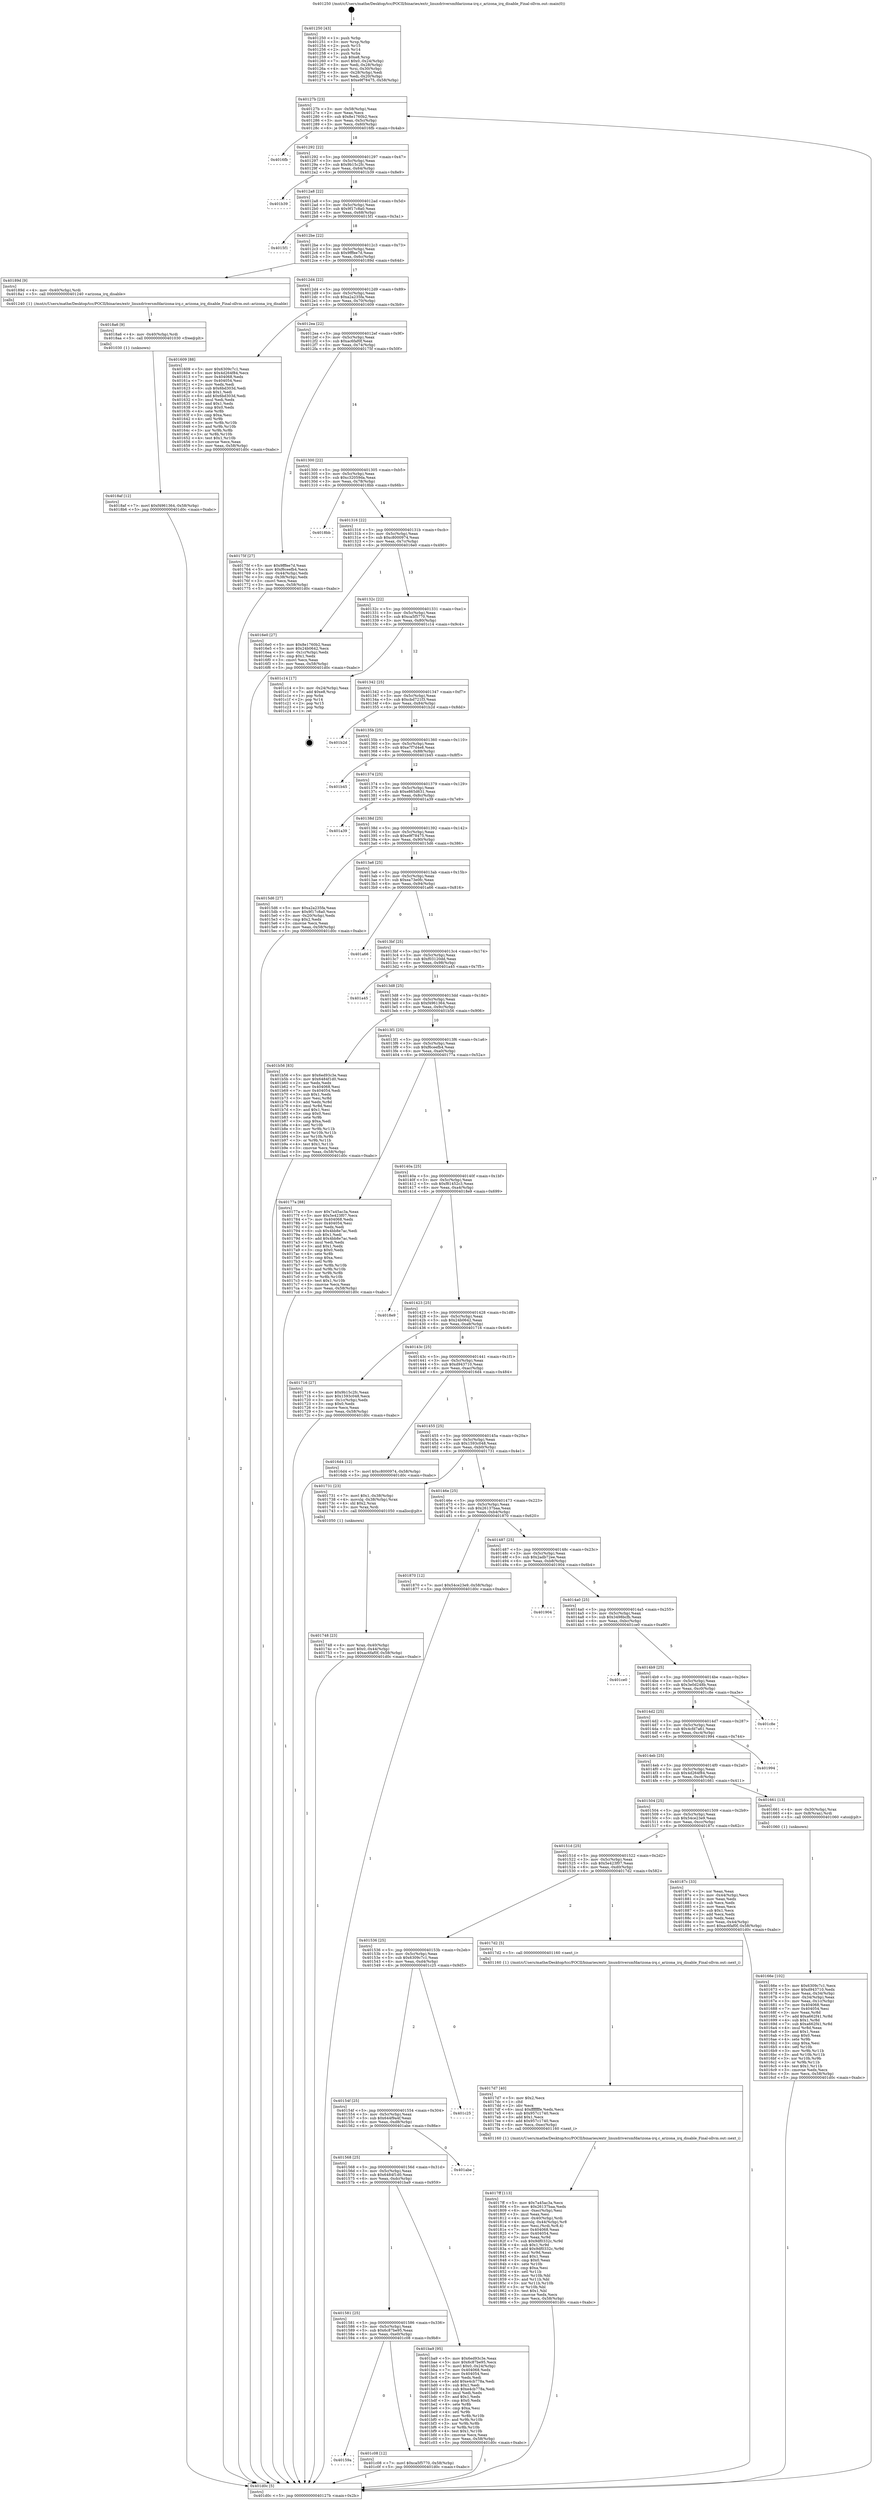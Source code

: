digraph "0x401250" {
  label = "0x401250 (/mnt/c/Users/mathe/Desktop/tcc/POCII/binaries/extr_linuxdriversmfdarizona-irq.c_arizona_irq_disable_Final-ollvm.out::main(0))"
  labelloc = "t"
  node[shape=record]

  Entry [label="",width=0.3,height=0.3,shape=circle,fillcolor=black,style=filled]
  "0x40127b" [label="{
     0x40127b [23]\l
     | [instrs]\l
     &nbsp;&nbsp;0x40127b \<+3\>: mov -0x58(%rbp),%eax\l
     &nbsp;&nbsp;0x40127e \<+2\>: mov %eax,%ecx\l
     &nbsp;&nbsp;0x401280 \<+6\>: sub $0x8e1760b2,%ecx\l
     &nbsp;&nbsp;0x401286 \<+3\>: mov %eax,-0x5c(%rbp)\l
     &nbsp;&nbsp;0x401289 \<+3\>: mov %ecx,-0x60(%rbp)\l
     &nbsp;&nbsp;0x40128c \<+6\>: je 00000000004016fb \<main+0x4ab\>\l
  }"]
  "0x4016fb" [label="{
     0x4016fb\l
  }", style=dashed]
  "0x401292" [label="{
     0x401292 [22]\l
     | [instrs]\l
     &nbsp;&nbsp;0x401292 \<+5\>: jmp 0000000000401297 \<main+0x47\>\l
     &nbsp;&nbsp;0x401297 \<+3\>: mov -0x5c(%rbp),%eax\l
     &nbsp;&nbsp;0x40129a \<+5\>: sub $0x9b15c2fc,%eax\l
     &nbsp;&nbsp;0x40129f \<+3\>: mov %eax,-0x64(%rbp)\l
     &nbsp;&nbsp;0x4012a2 \<+6\>: je 0000000000401b39 \<main+0x8e9\>\l
  }"]
  Exit [label="",width=0.3,height=0.3,shape=circle,fillcolor=black,style=filled,peripheries=2]
  "0x401b39" [label="{
     0x401b39\l
  }", style=dashed]
  "0x4012a8" [label="{
     0x4012a8 [22]\l
     | [instrs]\l
     &nbsp;&nbsp;0x4012a8 \<+5\>: jmp 00000000004012ad \<main+0x5d\>\l
     &nbsp;&nbsp;0x4012ad \<+3\>: mov -0x5c(%rbp),%eax\l
     &nbsp;&nbsp;0x4012b0 \<+5\>: sub $0x9f17c8a0,%eax\l
     &nbsp;&nbsp;0x4012b5 \<+3\>: mov %eax,-0x68(%rbp)\l
     &nbsp;&nbsp;0x4012b8 \<+6\>: je 00000000004015f1 \<main+0x3a1\>\l
  }"]
  "0x40159a" [label="{
     0x40159a\l
  }", style=dashed]
  "0x4015f1" [label="{
     0x4015f1\l
  }", style=dashed]
  "0x4012be" [label="{
     0x4012be [22]\l
     | [instrs]\l
     &nbsp;&nbsp;0x4012be \<+5\>: jmp 00000000004012c3 \<main+0x73\>\l
     &nbsp;&nbsp;0x4012c3 \<+3\>: mov -0x5c(%rbp),%eax\l
     &nbsp;&nbsp;0x4012c6 \<+5\>: sub $0x9fffee7d,%eax\l
     &nbsp;&nbsp;0x4012cb \<+3\>: mov %eax,-0x6c(%rbp)\l
     &nbsp;&nbsp;0x4012ce \<+6\>: je 000000000040189d \<main+0x64d\>\l
  }"]
  "0x401c08" [label="{
     0x401c08 [12]\l
     | [instrs]\l
     &nbsp;&nbsp;0x401c08 \<+7\>: movl $0xca5f5770,-0x58(%rbp)\l
     &nbsp;&nbsp;0x401c0f \<+5\>: jmp 0000000000401d0c \<main+0xabc\>\l
  }"]
  "0x40189d" [label="{
     0x40189d [9]\l
     | [instrs]\l
     &nbsp;&nbsp;0x40189d \<+4\>: mov -0x40(%rbp),%rdi\l
     &nbsp;&nbsp;0x4018a1 \<+5\>: call 0000000000401240 \<arizona_irq_disable\>\l
     | [calls]\l
     &nbsp;&nbsp;0x401240 \{1\} (/mnt/c/Users/mathe/Desktop/tcc/POCII/binaries/extr_linuxdriversmfdarizona-irq.c_arizona_irq_disable_Final-ollvm.out::arizona_irq_disable)\l
  }"]
  "0x4012d4" [label="{
     0x4012d4 [22]\l
     | [instrs]\l
     &nbsp;&nbsp;0x4012d4 \<+5\>: jmp 00000000004012d9 \<main+0x89\>\l
     &nbsp;&nbsp;0x4012d9 \<+3\>: mov -0x5c(%rbp),%eax\l
     &nbsp;&nbsp;0x4012dc \<+5\>: sub $0xa2a235fa,%eax\l
     &nbsp;&nbsp;0x4012e1 \<+3\>: mov %eax,-0x70(%rbp)\l
     &nbsp;&nbsp;0x4012e4 \<+6\>: je 0000000000401609 \<main+0x3b9\>\l
  }"]
  "0x401581" [label="{
     0x401581 [25]\l
     | [instrs]\l
     &nbsp;&nbsp;0x401581 \<+5\>: jmp 0000000000401586 \<main+0x336\>\l
     &nbsp;&nbsp;0x401586 \<+3\>: mov -0x5c(%rbp),%eax\l
     &nbsp;&nbsp;0x401589 \<+5\>: sub $0x6c87be95,%eax\l
     &nbsp;&nbsp;0x40158e \<+6\>: mov %eax,-0xe0(%rbp)\l
     &nbsp;&nbsp;0x401594 \<+6\>: je 0000000000401c08 \<main+0x9b8\>\l
  }"]
  "0x401609" [label="{
     0x401609 [88]\l
     | [instrs]\l
     &nbsp;&nbsp;0x401609 \<+5\>: mov $0x6309c7c1,%eax\l
     &nbsp;&nbsp;0x40160e \<+5\>: mov $0x4d264f84,%ecx\l
     &nbsp;&nbsp;0x401613 \<+7\>: mov 0x404068,%edx\l
     &nbsp;&nbsp;0x40161a \<+7\>: mov 0x404054,%esi\l
     &nbsp;&nbsp;0x401621 \<+2\>: mov %edx,%edi\l
     &nbsp;&nbsp;0x401623 \<+6\>: sub $0x6bd303d,%edi\l
     &nbsp;&nbsp;0x401629 \<+3\>: sub $0x1,%edi\l
     &nbsp;&nbsp;0x40162c \<+6\>: add $0x6bd303d,%edi\l
     &nbsp;&nbsp;0x401632 \<+3\>: imul %edi,%edx\l
     &nbsp;&nbsp;0x401635 \<+3\>: and $0x1,%edx\l
     &nbsp;&nbsp;0x401638 \<+3\>: cmp $0x0,%edx\l
     &nbsp;&nbsp;0x40163b \<+4\>: sete %r8b\l
     &nbsp;&nbsp;0x40163f \<+3\>: cmp $0xa,%esi\l
     &nbsp;&nbsp;0x401642 \<+4\>: setl %r9b\l
     &nbsp;&nbsp;0x401646 \<+3\>: mov %r8b,%r10b\l
     &nbsp;&nbsp;0x401649 \<+3\>: and %r9b,%r10b\l
     &nbsp;&nbsp;0x40164c \<+3\>: xor %r9b,%r8b\l
     &nbsp;&nbsp;0x40164f \<+3\>: or %r8b,%r10b\l
     &nbsp;&nbsp;0x401652 \<+4\>: test $0x1,%r10b\l
     &nbsp;&nbsp;0x401656 \<+3\>: cmovne %ecx,%eax\l
     &nbsp;&nbsp;0x401659 \<+3\>: mov %eax,-0x58(%rbp)\l
     &nbsp;&nbsp;0x40165c \<+5\>: jmp 0000000000401d0c \<main+0xabc\>\l
  }"]
  "0x4012ea" [label="{
     0x4012ea [22]\l
     | [instrs]\l
     &nbsp;&nbsp;0x4012ea \<+5\>: jmp 00000000004012ef \<main+0x9f\>\l
     &nbsp;&nbsp;0x4012ef \<+3\>: mov -0x5c(%rbp),%eax\l
     &nbsp;&nbsp;0x4012f2 \<+5\>: sub $0xac6faf0f,%eax\l
     &nbsp;&nbsp;0x4012f7 \<+3\>: mov %eax,-0x74(%rbp)\l
     &nbsp;&nbsp;0x4012fa \<+6\>: je 000000000040175f \<main+0x50f\>\l
  }"]
  "0x401ba9" [label="{
     0x401ba9 [95]\l
     | [instrs]\l
     &nbsp;&nbsp;0x401ba9 \<+5\>: mov $0x6ed93c3e,%eax\l
     &nbsp;&nbsp;0x401bae \<+5\>: mov $0x6c87be95,%ecx\l
     &nbsp;&nbsp;0x401bb3 \<+7\>: movl $0x0,-0x24(%rbp)\l
     &nbsp;&nbsp;0x401bba \<+7\>: mov 0x404068,%edx\l
     &nbsp;&nbsp;0x401bc1 \<+7\>: mov 0x404054,%esi\l
     &nbsp;&nbsp;0x401bc8 \<+2\>: mov %edx,%edi\l
     &nbsp;&nbsp;0x401bca \<+6\>: add $0xe4cb778a,%edi\l
     &nbsp;&nbsp;0x401bd0 \<+3\>: sub $0x1,%edi\l
     &nbsp;&nbsp;0x401bd3 \<+6\>: sub $0xe4cb778a,%edi\l
     &nbsp;&nbsp;0x401bd9 \<+3\>: imul %edi,%edx\l
     &nbsp;&nbsp;0x401bdc \<+3\>: and $0x1,%edx\l
     &nbsp;&nbsp;0x401bdf \<+3\>: cmp $0x0,%edx\l
     &nbsp;&nbsp;0x401be2 \<+4\>: sete %r8b\l
     &nbsp;&nbsp;0x401be6 \<+3\>: cmp $0xa,%esi\l
     &nbsp;&nbsp;0x401be9 \<+4\>: setl %r9b\l
     &nbsp;&nbsp;0x401bed \<+3\>: mov %r8b,%r10b\l
     &nbsp;&nbsp;0x401bf0 \<+3\>: and %r9b,%r10b\l
     &nbsp;&nbsp;0x401bf3 \<+3\>: xor %r9b,%r8b\l
     &nbsp;&nbsp;0x401bf6 \<+3\>: or %r8b,%r10b\l
     &nbsp;&nbsp;0x401bf9 \<+4\>: test $0x1,%r10b\l
     &nbsp;&nbsp;0x401bfd \<+3\>: cmovne %ecx,%eax\l
     &nbsp;&nbsp;0x401c00 \<+3\>: mov %eax,-0x58(%rbp)\l
     &nbsp;&nbsp;0x401c03 \<+5\>: jmp 0000000000401d0c \<main+0xabc\>\l
  }"]
  "0x40175f" [label="{
     0x40175f [27]\l
     | [instrs]\l
     &nbsp;&nbsp;0x40175f \<+5\>: mov $0x9fffee7d,%eax\l
     &nbsp;&nbsp;0x401764 \<+5\>: mov $0xf6ceefb4,%ecx\l
     &nbsp;&nbsp;0x401769 \<+3\>: mov -0x44(%rbp),%edx\l
     &nbsp;&nbsp;0x40176c \<+3\>: cmp -0x38(%rbp),%edx\l
     &nbsp;&nbsp;0x40176f \<+3\>: cmovl %ecx,%eax\l
     &nbsp;&nbsp;0x401772 \<+3\>: mov %eax,-0x58(%rbp)\l
     &nbsp;&nbsp;0x401775 \<+5\>: jmp 0000000000401d0c \<main+0xabc\>\l
  }"]
  "0x401300" [label="{
     0x401300 [22]\l
     | [instrs]\l
     &nbsp;&nbsp;0x401300 \<+5\>: jmp 0000000000401305 \<main+0xb5\>\l
     &nbsp;&nbsp;0x401305 \<+3\>: mov -0x5c(%rbp),%eax\l
     &nbsp;&nbsp;0x401308 \<+5\>: sub $0xc32059da,%eax\l
     &nbsp;&nbsp;0x40130d \<+3\>: mov %eax,-0x78(%rbp)\l
     &nbsp;&nbsp;0x401310 \<+6\>: je 00000000004018bb \<main+0x66b\>\l
  }"]
  "0x401568" [label="{
     0x401568 [25]\l
     | [instrs]\l
     &nbsp;&nbsp;0x401568 \<+5\>: jmp 000000000040156d \<main+0x31d\>\l
     &nbsp;&nbsp;0x40156d \<+3\>: mov -0x5c(%rbp),%eax\l
     &nbsp;&nbsp;0x401570 \<+5\>: sub $0x6484f1d0,%eax\l
     &nbsp;&nbsp;0x401575 \<+6\>: mov %eax,-0xdc(%rbp)\l
     &nbsp;&nbsp;0x40157b \<+6\>: je 0000000000401ba9 \<main+0x959\>\l
  }"]
  "0x4018bb" [label="{
     0x4018bb\l
  }", style=dashed]
  "0x401316" [label="{
     0x401316 [22]\l
     | [instrs]\l
     &nbsp;&nbsp;0x401316 \<+5\>: jmp 000000000040131b \<main+0xcb\>\l
     &nbsp;&nbsp;0x40131b \<+3\>: mov -0x5c(%rbp),%eax\l
     &nbsp;&nbsp;0x40131e \<+5\>: sub $0xc8000974,%eax\l
     &nbsp;&nbsp;0x401323 \<+3\>: mov %eax,-0x7c(%rbp)\l
     &nbsp;&nbsp;0x401326 \<+6\>: je 00000000004016e0 \<main+0x490\>\l
  }"]
  "0x401abe" [label="{
     0x401abe\l
  }", style=dashed]
  "0x4016e0" [label="{
     0x4016e0 [27]\l
     | [instrs]\l
     &nbsp;&nbsp;0x4016e0 \<+5\>: mov $0x8e1760b2,%eax\l
     &nbsp;&nbsp;0x4016e5 \<+5\>: mov $0x24b0642,%ecx\l
     &nbsp;&nbsp;0x4016ea \<+3\>: mov -0x1c(%rbp),%edx\l
     &nbsp;&nbsp;0x4016ed \<+3\>: cmp $0x1,%edx\l
     &nbsp;&nbsp;0x4016f0 \<+3\>: cmovl %ecx,%eax\l
     &nbsp;&nbsp;0x4016f3 \<+3\>: mov %eax,-0x58(%rbp)\l
     &nbsp;&nbsp;0x4016f6 \<+5\>: jmp 0000000000401d0c \<main+0xabc\>\l
  }"]
  "0x40132c" [label="{
     0x40132c [22]\l
     | [instrs]\l
     &nbsp;&nbsp;0x40132c \<+5\>: jmp 0000000000401331 \<main+0xe1\>\l
     &nbsp;&nbsp;0x401331 \<+3\>: mov -0x5c(%rbp),%eax\l
     &nbsp;&nbsp;0x401334 \<+5\>: sub $0xca5f5770,%eax\l
     &nbsp;&nbsp;0x401339 \<+3\>: mov %eax,-0x80(%rbp)\l
     &nbsp;&nbsp;0x40133c \<+6\>: je 0000000000401c14 \<main+0x9c4\>\l
  }"]
  "0x40154f" [label="{
     0x40154f [25]\l
     | [instrs]\l
     &nbsp;&nbsp;0x40154f \<+5\>: jmp 0000000000401554 \<main+0x304\>\l
     &nbsp;&nbsp;0x401554 \<+3\>: mov -0x5c(%rbp),%eax\l
     &nbsp;&nbsp;0x401557 \<+5\>: sub $0x644f9a4f,%eax\l
     &nbsp;&nbsp;0x40155c \<+6\>: mov %eax,-0xd8(%rbp)\l
     &nbsp;&nbsp;0x401562 \<+6\>: je 0000000000401abe \<main+0x86e\>\l
  }"]
  "0x401c14" [label="{
     0x401c14 [17]\l
     | [instrs]\l
     &nbsp;&nbsp;0x401c14 \<+3\>: mov -0x24(%rbp),%eax\l
     &nbsp;&nbsp;0x401c17 \<+7\>: add $0xe8,%rsp\l
     &nbsp;&nbsp;0x401c1e \<+1\>: pop %rbx\l
     &nbsp;&nbsp;0x401c1f \<+2\>: pop %r14\l
     &nbsp;&nbsp;0x401c21 \<+2\>: pop %r15\l
     &nbsp;&nbsp;0x401c23 \<+1\>: pop %rbp\l
     &nbsp;&nbsp;0x401c24 \<+1\>: ret\l
  }"]
  "0x401342" [label="{
     0x401342 [25]\l
     | [instrs]\l
     &nbsp;&nbsp;0x401342 \<+5\>: jmp 0000000000401347 \<main+0xf7\>\l
     &nbsp;&nbsp;0x401347 \<+3\>: mov -0x5c(%rbp),%eax\l
     &nbsp;&nbsp;0x40134a \<+5\>: sub $0xcbd721f3,%eax\l
     &nbsp;&nbsp;0x40134f \<+6\>: mov %eax,-0x84(%rbp)\l
     &nbsp;&nbsp;0x401355 \<+6\>: je 0000000000401b2d \<main+0x8dd\>\l
  }"]
  "0x401c25" [label="{
     0x401c25\l
  }", style=dashed]
  "0x401b2d" [label="{
     0x401b2d\l
  }", style=dashed]
  "0x40135b" [label="{
     0x40135b [25]\l
     | [instrs]\l
     &nbsp;&nbsp;0x40135b \<+5\>: jmp 0000000000401360 \<main+0x110\>\l
     &nbsp;&nbsp;0x401360 \<+3\>: mov -0x5c(%rbp),%eax\l
     &nbsp;&nbsp;0x401363 \<+5\>: sub $0xe7f7d4e8,%eax\l
     &nbsp;&nbsp;0x401368 \<+6\>: mov %eax,-0x88(%rbp)\l
     &nbsp;&nbsp;0x40136e \<+6\>: je 0000000000401b45 \<main+0x8f5\>\l
  }"]
  "0x4018af" [label="{
     0x4018af [12]\l
     | [instrs]\l
     &nbsp;&nbsp;0x4018af \<+7\>: movl $0xf4961364,-0x58(%rbp)\l
     &nbsp;&nbsp;0x4018b6 \<+5\>: jmp 0000000000401d0c \<main+0xabc\>\l
  }"]
  "0x401b45" [label="{
     0x401b45\l
  }", style=dashed]
  "0x401374" [label="{
     0x401374 [25]\l
     | [instrs]\l
     &nbsp;&nbsp;0x401374 \<+5\>: jmp 0000000000401379 \<main+0x129\>\l
     &nbsp;&nbsp;0x401379 \<+3\>: mov -0x5c(%rbp),%eax\l
     &nbsp;&nbsp;0x40137c \<+5\>: sub $0xe865d631,%eax\l
     &nbsp;&nbsp;0x401381 \<+6\>: mov %eax,-0x8c(%rbp)\l
     &nbsp;&nbsp;0x401387 \<+6\>: je 0000000000401a39 \<main+0x7e9\>\l
  }"]
  "0x4018a6" [label="{
     0x4018a6 [9]\l
     | [instrs]\l
     &nbsp;&nbsp;0x4018a6 \<+4\>: mov -0x40(%rbp),%rdi\l
     &nbsp;&nbsp;0x4018aa \<+5\>: call 0000000000401030 \<free@plt\>\l
     | [calls]\l
     &nbsp;&nbsp;0x401030 \{1\} (unknown)\l
  }"]
  "0x401a39" [label="{
     0x401a39\l
  }", style=dashed]
  "0x40138d" [label="{
     0x40138d [25]\l
     | [instrs]\l
     &nbsp;&nbsp;0x40138d \<+5\>: jmp 0000000000401392 \<main+0x142\>\l
     &nbsp;&nbsp;0x401392 \<+3\>: mov -0x5c(%rbp),%eax\l
     &nbsp;&nbsp;0x401395 \<+5\>: sub $0xe9f78475,%eax\l
     &nbsp;&nbsp;0x40139a \<+6\>: mov %eax,-0x90(%rbp)\l
     &nbsp;&nbsp;0x4013a0 \<+6\>: je 00000000004015d6 \<main+0x386\>\l
  }"]
  "0x4017ff" [label="{
     0x4017ff [113]\l
     | [instrs]\l
     &nbsp;&nbsp;0x4017ff \<+5\>: mov $0x7a45ac3a,%ecx\l
     &nbsp;&nbsp;0x401804 \<+5\>: mov $0x26137baa,%edx\l
     &nbsp;&nbsp;0x401809 \<+6\>: mov -0xec(%rbp),%esi\l
     &nbsp;&nbsp;0x40180f \<+3\>: imul %eax,%esi\l
     &nbsp;&nbsp;0x401812 \<+4\>: mov -0x40(%rbp),%rdi\l
     &nbsp;&nbsp;0x401816 \<+4\>: movslq -0x44(%rbp),%r8\l
     &nbsp;&nbsp;0x40181a \<+4\>: mov %esi,(%rdi,%r8,4)\l
     &nbsp;&nbsp;0x40181e \<+7\>: mov 0x404068,%eax\l
     &nbsp;&nbsp;0x401825 \<+7\>: mov 0x404054,%esi\l
     &nbsp;&nbsp;0x40182c \<+3\>: mov %eax,%r9d\l
     &nbsp;&nbsp;0x40182f \<+7\>: sub $0x9df0332c,%r9d\l
     &nbsp;&nbsp;0x401836 \<+4\>: sub $0x1,%r9d\l
     &nbsp;&nbsp;0x40183a \<+7\>: add $0x9df0332c,%r9d\l
     &nbsp;&nbsp;0x401841 \<+4\>: imul %r9d,%eax\l
     &nbsp;&nbsp;0x401845 \<+3\>: and $0x1,%eax\l
     &nbsp;&nbsp;0x401848 \<+3\>: cmp $0x0,%eax\l
     &nbsp;&nbsp;0x40184b \<+4\>: sete %r10b\l
     &nbsp;&nbsp;0x40184f \<+3\>: cmp $0xa,%esi\l
     &nbsp;&nbsp;0x401852 \<+4\>: setl %r11b\l
     &nbsp;&nbsp;0x401856 \<+3\>: mov %r10b,%bl\l
     &nbsp;&nbsp;0x401859 \<+3\>: and %r11b,%bl\l
     &nbsp;&nbsp;0x40185c \<+3\>: xor %r11b,%r10b\l
     &nbsp;&nbsp;0x40185f \<+3\>: or %r10b,%bl\l
     &nbsp;&nbsp;0x401862 \<+3\>: test $0x1,%bl\l
     &nbsp;&nbsp;0x401865 \<+3\>: cmovne %edx,%ecx\l
     &nbsp;&nbsp;0x401868 \<+3\>: mov %ecx,-0x58(%rbp)\l
     &nbsp;&nbsp;0x40186b \<+5\>: jmp 0000000000401d0c \<main+0xabc\>\l
  }"]
  "0x4015d6" [label="{
     0x4015d6 [27]\l
     | [instrs]\l
     &nbsp;&nbsp;0x4015d6 \<+5\>: mov $0xa2a235fa,%eax\l
     &nbsp;&nbsp;0x4015db \<+5\>: mov $0x9f17c8a0,%ecx\l
     &nbsp;&nbsp;0x4015e0 \<+3\>: mov -0x20(%rbp),%edx\l
     &nbsp;&nbsp;0x4015e3 \<+3\>: cmp $0x2,%edx\l
     &nbsp;&nbsp;0x4015e6 \<+3\>: cmovne %ecx,%eax\l
     &nbsp;&nbsp;0x4015e9 \<+3\>: mov %eax,-0x58(%rbp)\l
     &nbsp;&nbsp;0x4015ec \<+5\>: jmp 0000000000401d0c \<main+0xabc\>\l
  }"]
  "0x4013a6" [label="{
     0x4013a6 [25]\l
     | [instrs]\l
     &nbsp;&nbsp;0x4013a6 \<+5\>: jmp 00000000004013ab \<main+0x15b\>\l
     &nbsp;&nbsp;0x4013ab \<+3\>: mov -0x5c(%rbp),%eax\l
     &nbsp;&nbsp;0x4013ae \<+5\>: sub $0xea73e0fc,%eax\l
     &nbsp;&nbsp;0x4013b3 \<+6\>: mov %eax,-0x94(%rbp)\l
     &nbsp;&nbsp;0x4013b9 \<+6\>: je 0000000000401a66 \<main+0x816\>\l
  }"]
  "0x401d0c" [label="{
     0x401d0c [5]\l
     | [instrs]\l
     &nbsp;&nbsp;0x401d0c \<+5\>: jmp 000000000040127b \<main+0x2b\>\l
  }"]
  "0x401250" [label="{
     0x401250 [43]\l
     | [instrs]\l
     &nbsp;&nbsp;0x401250 \<+1\>: push %rbp\l
     &nbsp;&nbsp;0x401251 \<+3\>: mov %rsp,%rbp\l
     &nbsp;&nbsp;0x401254 \<+2\>: push %r15\l
     &nbsp;&nbsp;0x401256 \<+2\>: push %r14\l
     &nbsp;&nbsp;0x401258 \<+1\>: push %rbx\l
     &nbsp;&nbsp;0x401259 \<+7\>: sub $0xe8,%rsp\l
     &nbsp;&nbsp;0x401260 \<+7\>: movl $0x0,-0x24(%rbp)\l
     &nbsp;&nbsp;0x401267 \<+3\>: mov %edi,-0x28(%rbp)\l
     &nbsp;&nbsp;0x40126a \<+4\>: mov %rsi,-0x30(%rbp)\l
     &nbsp;&nbsp;0x40126e \<+3\>: mov -0x28(%rbp),%edi\l
     &nbsp;&nbsp;0x401271 \<+3\>: mov %edi,-0x20(%rbp)\l
     &nbsp;&nbsp;0x401274 \<+7\>: movl $0xe9f78475,-0x58(%rbp)\l
  }"]
  "0x4017d7" [label="{
     0x4017d7 [40]\l
     | [instrs]\l
     &nbsp;&nbsp;0x4017d7 \<+5\>: mov $0x2,%ecx\l
     &nbsp;&nbsp;0x4017dc \<+1\>: cltd\l
     &nbsp;&nbsp;0x4017dd \<+2\>: idiv %ecx\l
     &nbsp;&nbsp;0x4017df \<+6\>: imul $0xfffffffe,%edx,%ecx\l
     &nbsp;&nbsp;0x4017e5 \<+6\>: sub $0x957c1740,%ecx\l
     &nbsp;&nbsp;0x4017eb \<+3\>: add $0x1,%ecx\l
     &nbsp;&nbsp;0x4017ee \<+6\>: add $0x957c1740,%ecx\l
     &nbsp;&nbsp;0x4017f4 \<+6\>: mov %ecx,-0xec(%rbp)\l
     &nbsp;&nbsp;0x4017fa \<+5\>: call 0000000000401160 \<next_i\>\l
     | [calls]\l
     &nbsp;&nbsp;0x401160 \{1\} (/mnt/c/Users/mathe/Desktop/tcc/POCII/binaries/extr_linuxdriversmfdarizona-irq.c_arizona_irq_disable_Final-ollvm.out::next_i)\l
  }"]
  "0x401a66" [label="{
     0x401a66\l
  }", style=dashed]
  "0x4013bf" [label="{
     0x4013bf [25]\l
     | [instrs]\l
     &nbsp;&nbsp;0x4013bf \<+5\>: jmp 00000000004013c4 \<main+0x174\>\l
     &nbsp;&nbsp;0x4013c4 \<+3\>: mov -0x5c(%rbp),%eax\l
     &nbsp;&nbsp;0x4013c7 \<+5\>: sub $0xf03120dd,%eax\l
     &nbsp;&nbsp;0x4013cc \<+6\>: mov %eax,-0x98(%rbp)\l
     &nbsp;&nbsp;0x4013d2 \<+6\>: je 0000000000401a45 \<main+0x7f5\>\l
  }"]
  "0x401536" [label="{
     0x401536 [25]\l
     | [instrs]\l
     &nbsp;&nbsp;0x401536 \<+5\>: jmp 000000000040153b \<main+0x2eb\>\l
     &nbsp;&nbsp;0x40153b \<+3\>: mov -0x5c(%rbp),%eax\l
     &nbsp;&nbsp;0x40153e \<+5\>: sub $0x6309c7c1,%eax\l
     &nbsp;&nbsp;0x401543 \<+6\>: mov %eax,-0xd4(%rbp)\l
     &nbsp;&nbsp;0x401549 \<+6\>: je 0000000000401c25 \<main+0x9d5\>\l
  }"]
  "0x401a45" [label="{
     0x401a45\l
  }", style=dashed]
  "0x4013d8" [label="{
     0x4013d8 [25]\l
     | [instrs]\l
     &nbsp;&nbsp;0x4013d8 \<+5\>: jmp 00000000004013dd \<main+0x18d\>\l
     &nbsp;&nbsp;0x4013dd \<+3\>: mov -0x5c(%rbp),%eax\l
     &nbsp;&nbsp;0x4013e0 \<+5\>: sub $0xf4961364,%eax\l
     &nbsp;&nbsp;0x4013e5 \<+6\>: mov %eax,-0x9c(%rbp)\l
     &nbsp;&nbsp;0x4013eb \<+6\>: je 0000000000401b56 \<main+0x906\>\l
  }"]
  "0x4017d2" [label="{
     0x4017d2 [5]\l
     | [instrs]\l
     &nbsp;&nbsp;0x4017d2 \<+5\>: call 0000000000401160 \<next_i\>\l
     | [calls]\l
     &nbsp;&nbsp;0x401160 \{1\} (/mnt/c/Users/mathe/Desktop/tcc/POCII/binaries/extr_linuxdriversmfdarizona-irq.c_arizona_irq_disable_Final-ollvm.out::next_i)\l
  }"]
  "0x401b56" [label="{
     0x401b56 [83]\l
     | [instrs]\l
     &nbsp;&nbsp;0x401b56 \<+5\>: mov $0x6ed93c3e,%eax\l
     &nbsp;&nbsp;0x401b5b \<+5\>: mov $0x6484f1d0,%ecx\l
     &nbsp;&nbsp;0x401b60 \<+2\>: xor %edx,%edx\l
     &nbsp;&nbsp;0x401b62 \<+7\>: mov 0x404068,%esi\l
     &nbsp;&nbsp;0x401b69 \<+7\>: mov 0x404054,%edi\l
     &nbsp;&nbsp;0x401b70 \<+3\>: sub $0x1,%edx\l
     &nbsp;&nbsp;0x401b73 \<+3\>: mov %esi,%r8d\l
     &nbsp;&nbsp;0x401b76 \<+3\>: add %edx,%r8d\l
     &nbsp;&nbsp;0x401b79 \<+4\>: imul %r8d,%esi\l
     &nbsp;&nbsp;0x401b7d \<+3\>: and $0x1,%esi\l
     &nbsp;&nbsp;0x401b80 \<+3\>: cmp $0x0,%esi\l
     &nbsp;&nbsp;0x401b83 \<+4\>: sete %r9b\l
     &nbsp;&nbsp;0x401b87 \<+3\>: cmp $0xa,%edi\l
     &nbsp;&nbsp;0x401b8a \<+4\>: setl %r10b\l
     &nbsp;&nbsp;0x401b8e \<+3\>: mov %r9b,%r11b\l
     &nbsp;&nbsp;0x401b91 \<+3\>: and %r10b,%r11b\l
     &nbsp;&nbsp;0x401b94 \<+3\>: xor %r10b,%r9b\l
     &nbsp;&nbsp;0x401b97 \<+3\>: or %r9b,%r11b\l
     &nbsp;&nbsp;0x401b9a \<+4\>: test $0x1,%r11b\l
     &nbsp;&nbsp;0x401b9e \<+3\>: cmovne %ecx,%eax\l
     &nbsp;&nbsp;0x401ba1 \<+3\>: mov %eax,-0x58(%rbp)\l
     &nbsp;&nbsp;0x401ba4 \<+5\>: jmp 0000000000401d0c \<main+0xabc\>\l
  }"]
  "0x4013f1" [label="{
     0x4013f1 [25]\l
     | [instrs]\l
     &nbsp;&nbsp;0x4013f1 \<+5\>: jmp 00000000004013f6 \<main+0x1a6\>\l
     &nbsp;&nbsp;0x4013f6 \<+3\>: mov -0x5c(%rbp),%eax\l
     &nbsp;&nbsp;0x4013f9 \<+5\>: sub $0xf6ceefb4,%eax\l
     &nbsp;&nbsp;0x4013fe \<+6\>: mov %eax,-0xa0(%rbp)\l
     &nbsp;&nbsp;0x401404 \<+6\>: je 000000000040177a \<main+0x52a\>\l
  }"]
  "0x40151d" [label="{
     0x40151d [25]\l
     | [instrs]\l
     &nbsp;&nbsp;0x40151d \<+5\>: jmp 0000000000401522 \<main+0x2d2\>\l
     &nbsp;&nbsp;0x401522 \<+3\>: mov -0x5c(%rbp),%eax\l
     &nbsp;&nbsp;0x401525 \<+5\>: sub $0x5e423f07,%eax\l
     &nbsp;&nbsp;0x40152a \<+6\>: mov %eax,-0xd0(%rbp)\l
     &nbsp;&nbsp;0x401530 \<+6\>: je 00000000004017d2 \<main+0x582\>\l
  }"]
  "0x40177a" [label="{
     0x40177a [88]\l
     | [instrs]\l
     &nbsp;&nbsp;0x40177a \<+5\>: mov $0x7a45ac3a,%eax\l
     &nbsp;&nbsp;0x40177f \<+5\>: mov $0x5e423f07,%ecx\l
     &nbsp;&nbsp;0x401784 \<+7\>: mov 0x404068,%edx\l
     &nbsp;&nbsp;0x40178b \<+7\>: mov 0x404054,%esi\l
     &nbsp;&nbsp;0x401792 \<+2\>: mov %edx,%edi\l
     &nbsp;&nbsp;0x401794 \<+6\>: sub $0x4bb8e7ac,%edi\l
     &nbsp;&nbsp;0x40179a \<+3\>: sub $0x1,%edi\l
     &nbsp;&nbsp;0x40179d \<+6\>: add $0x4bb8e7ac,%edi\l
     &nbsp;&nbsp;0x4017a3 \<+3\>: imul %edi,%edx\l
     &nbsp;&nbsp;0x4017a6 \<+3\>: and $0x1,%edx\l
     &nbsp;&nbsp;0x4017a9 \<+3\>: cmp $0x0,%edx\l
     &nbsp;&nbsp;0x4017ac \<+4\>: sete %r8b\l
     &nbsp;&nbsp;0x4017b0 \<+3\>: cmp $0xa,%esi\l
     &nbsp;&nbsp;0x4017b3 \<+4\>: setl %r9b\l
     &nbsp;&nbsp;0x4017b7 \<+3\>: mov %r8b,%r10b\l
     &nbsp;&nbsp;0x4017ba \<+3\>: and %r9b,%r10b\l
     &nbsp;&nbsp;0x4017bd \<+3\>: xor %r9b,%r8b\l
     &nbsp;&nbsp;0x4017c0 \<+3\>: or %r8b,%r10b\l
     &nbsp;&nbsp;0x4017c3 \<+4\>: test $0x1,%r10b\l
     &nbsp;&nbsp;0x4017c7 \<+3\>: cmovne %ecx,%eax\l
     &nbsp;&nbsp;0x4017ca \<+3\>: mov %eax,-0x58(%rbp)\l
     &nbsp;&nbsp;0x4017cd \<+5\>: jmp 0000000000401d0c \<main+0xabc\>\l
  }"]
  "0x40140a" [label="{
     0x40140a [25]\l
     | [instrs]\l
     &nbsp;&nbsp;0x40140a \<+5\>: jmp 000000000040140f \<main+0x1bf\>\l
     &nbsp;&nbsp;0x40140f \<+3\>: mov -0x5c(%rbp),%eax\l
     &nbsp;&nbsp;0x401412 \<+5\>: sub $0xf81452c3,%eax\l
     &nbsp;&nbsp;0x401417 \<+6\>: mov %eax,-0xa4(%rbp)\l
     &nbsp;&nbsp;0x40141d \<+6\>: je 00000000004018e9 \<main+0x699\>\l
  }"]
  "0x40187c" [label="{
     0x40187c [33]\l
     | [instrs]\l
     &nbsp;&nbsp;0x40187c \<+2\>: xor %eax,%eax\l
     &nbsp;&nbsp;0x40187e \<+3\>: mov -0x44(%rbp),%ecx\l
     &nbsp;&nbsp;0x401881 \<+2\>: mov %eax,%edx\l
     &nbsp;&nbsp;0x401883 \<+2\>: sub %ecx,%edx\l
     &nbsp;&nbsp;0x401885 \<+2\>: mov %eax,%ecx\l
     &nbsp;&nbsp;0x401887 \<+3\>: sub $0x1,%ecx\l
     &nbsp;&nbsp;0x40188a \<+2\>: add %ecx,%edx\l
     &nbsp;&nbsp;0x40188c \<+2\>: sub %edx,%eax\l
     &nbsp;&nbsp;0x40188e \<+3\>: mov %eax,-0x44(%rbp)\l
     &nbsp;&nbsp;0x401891 \<+7\>: movl $0xac6faf0f,-0x58(%rbp)\l
     &nbsp;&nbsp;0x401898 \<+5\>: jmp 0000000000401d0c \<main+0xabc\>\l
  }"]
  "0x4018e9" [label="{
     0x4018e9\l
  }", style=dashed]
  "0x401423" [label="{
     0x401423 [25]\l
     | [instrs]\l
     &nbsp;&nbsp;0x401423 \<+5\>: jmp 0000000000401428 \<main+0x1d8\>\l
     &nbsp;&nbsp;0x401428 \<+3\>: mov -0x5c(%rbp),%eax\l
     &nbsp;&nbsp;0x40142b \<+5\>: sub $0x24b0642,%eax\l
     &nbsp;&nbsp;0x401430 \<+6\>: mov %eax,-0xa8(%rbp)\l
     &nbsp;&nbsp;0x401436 \<+6\>: je 0000000000401716 \<main+0x4c6\>\l
  }"]
  "0x401748" [label="{
     0x401748 [23]\l
     | [instrs]\l
     &nbsp;&nbsp;0x401748 \<+4\>: mov %rax,-0x40(%rbp)\l
     &nbsp;&nbsp;0x40174c \<+7\>: movl $0x0,-0x44(%rbp)\l
     &nbsp;&nbsp;0x401753 \<+7\>: movl $0xac6faf0f,-0x58(%rbp)\l
     &nbsp;&nbsp;0x40175a \<+5\>: jmp 0000000000401d0c \<main+0xabc\>\l
  }"]
  "0x401716" [label="{
     0x401716 [27]\l
     | [instrs]\l
     &nbsp;&nbsp;0x401716 \<+5\>: mov $0x9b15c2fc,%eax\l
     &nbsp;&nbsp;0x40171b \<+5\>: mov $0x1593c048,%ecx\l
     &nbsp;&nbsp;0x401720 \<+3\>: mov -0x1c(%rbp),%edx\l
     &nbsp;&nbsp;0x401723 \<+3\>: cmp $0x0,%edx\l
     &nbsp;&nbsp;0x401726 \<+3\>: cmove %ecx,%eax\l
     &nbsp;&nbsp;0x401729 \<+3\>: mov %eax,-0x58(%rbp)\l
     &nbsp;&nbsp;0x40172c \<+5\>: jmp 0000000000401d0c \<main+0xabc\>\l
  }"]
  "0x40143c" [label="{
     0x40143c [25]\l
     | [instrs]\l
     &nbsp;&nbsp;0x40143c \<+5\>: jmp 0000000000401441 \<main+0x1f1\>\l
     &nbsp;&nbsp;0x401441 \<+3\>: mov -0x5c(%rbp),%eax\l
     &nbsp;&nbsp;0x401444 \<+5\>: sub $0xd943710,%eax\l
     &nbsp;&nbsp;0x401449 \<+6\>: mov %eax,-0xac(%rbp)\l
     &nbsp;&nbsp;0x40144f \<+6\>: je 00000000004016d4 \<main+0x484\>\l
  }"]
  "0x40166e" [label="{
     0x40166e [102]\l
     | [instrs]\l
     &nbsp;&nbsp;0x40166e \<+5\>: mov $0x6309c7c1,%ecx\l
     &nbsp;&nbsp;0x401673 \<+5\>: mov $0xd943710,%edx\l
     &nbsp;&nbsp;0x401678 \<+3\>: mov %eax,-0x34(%rbp)\l
     &nbsp;&nbsp;0x40167b \<+3\>: mov -0x34(%rbp),%eax\l
     &nbsp;&nbsp;0x40167e \<+3\>: mov %eax,-0x1c(%rbp)\l
     &nbsp;&nbsp;0x401681 \<+7\>: mov 0x404068,%eax\l
     &nbsp;&nbsp;0x401688 \<+7\>: mov 0x404054,%esi\l
     &nbsp;&nbsp;0x40168f \<+3\>: mov %eax,%r8d\l
     &nbsp;&nbsp;0x401692 \<+7\>: add $0xa662f41,%r8d\l
     &nbsp;&nbsp;0x401699 \<+4\>: sub $0x1,%r8d\l
     &nbsp;&nbsp;0x40169d \<+7\>: sub $0xa662f41,%r8d\l
     &nbsp;&nbsp;0x4016a4 \<+4\>: imul %r8d,%eax\l
     &nbsp;&nbsp;0x4016a8 \<+3\>: and $0x1,%eax\l
     &nbsp;&nbsp;0x4016ab \<+3\>: cmp $0x0,%eax\l
     &nbsp;&nbsp;0x4016ae \<+4\>: sete %r9b\l
     &nbsp;&nbsp;0x4016b2 \<+3\>: cmp $0xa,%esi\l
     &nbsp;&nbsp;0x4016b5 \<+4\>: setl %r10b\l
     &nbsp;&nbsp;0x4016b9 \<+3\>: mov %r9b,%r11b\l
     &nbsp;&nbsp;0x4016bc \<+3\>: and %r10b,%r11b\l
     &nbsp;&nbsp;0x4016bf \<+3\>: xor %r10b,%r9b\l
     &nbsp;&nbsp;0x4016c2 \<+3\>: or %r9b,%r11b\l
     &nbsp;&nbsp;0x4016c5 \<+4\>: test $0x1,%r11b\l
     &nbsp;&nbsp;0x4016c9 \<+3\>: cmovne %edx,%ecx\l
     &nbsp;&nbsp;0x4016cc \<+3\>: mov %ecx,-0x58(%rbp)\l
     &nbsp;&nbsp;0x4016cf \<+5\>: jmp 0000000000401d0c \<main+0xabc\>\l
  }"]
  "0x4016d4" [label="{
     0x4016d4 [12]\l
     | [instrs]\l
     &nbsp;&nbsp;0x4016d4 \<+7\>: movl $0xc8000974,-0x58(%rbp)\l
     &nbsp;&nbsp;0x4016db \<+5\>: jmp 0000000000401d0c \<main+0xabc\>\l
  }"]
  "0x401455" [label="{
     0x401455 [25]\l
     | [instrs]\l
     &nbsp;&nbsp;0x401455 \<+5\>: jmp 000000000040145a \<main+0x20a\>\l
     &nbsp;&nbsp;0x40145a \<+3\>: mov -0x5c(%rbp),%eax\l
     &nbsp;&nbsp;0x40145d \<+5\>: sub $0x1593c048,%eax\l
     &nbsp;&nbsp;0x401462 \<+6\>: mov %eax,-0xb0(%rbp)\l
     &nbsp;&nbsp;0x401468 \<+6\>: je 0000000000401731 \<main+0x4e1\>\l
  }"]
  "0x401504" [label="{
     0x401504 [25]\l
     | [instrs]\l
     &nbsp;&nbsp;0x401504 \<+5\>: jmp 0000000000401509 \<main+0x2b9\>\l
     &nbsp;&nbsp;0x401509 \<+3\>: mov -0x5c(%rbp),%eax\l
     &nbsp;&nbsp;0x40150c \<+5\>: sub $0x54ce23e9,%eax\l
     &nbsp;&nbsp;0x401511 \<+6\>: mov %eax,-0xcc(%rbp)\l
     &nbsp;&nbsp;0x401517 \<+6\>: je 000000000040187c \<main+0x62c\>\l
  }"]
  "0x401731" [label="{
     0x401731 [23]\l
     | [instrs]\l
     &nbsp;&nbsp;0x401731 \<+7\>: movl $0x1,-0x38(%rbp)\l
     &nbsp;&nbsp;0x401738 \<+4\>: movslq -0x38(%rbp),%rax\l
     &nbsp;&nbsp;0x40173c \<+4\>: shl $0x2,%rax\l
     &nbsp;&nbsp;0x401740 \<+3\>: mov %rax,%rdi\l
     &nbsp;&nbsp;0x401743 \<+5\>: call 0000000000401050 \<malloc@plt\>\l
     | [calls]\l
     &nbsp;&nbsp;0x401050 \{1\} (unknown)\l
  }"]
  "0x40146e" [label="{
     0x40146e [25]\l
     | [instrs]\l
     &nbsp;&nbsp;0x40146e \<+5\>: jmp 0000000000401473 \<main+0x223\>\l
     &nbsp;&nbsp;0x401473 \<+3\>: mov -0x5c(%rbp),%eax\l
     &nbsp;&nbsp;0x401476 \<+5\>: sub $0x26137baa,%eax\l
     &nbsp;&nbsp;0x40147b \<+6\>: mov %eax,-0xb4(%rbp)\l
     &nbsp;&nbsp;0x401481 \<+6\>: je 0000000000401870 \<main+0x620\>\l
  }"]
  "0x401661" [label="{
     0x401661 [13]\l
     | [instrs]\l
     &nbsp;&nbsp;0x401661 \<+4\>: mov -0x30(%rbp),%rax\l
     &nbsp;&nbsp;0x401665 \<+4\>: mov 0x8(%rax),%rdi\l
     &nbsp;&nbsp;0x401669 \<+5\>: call 0000000000401060 \<atoi@plt\>\l
     | [calls]\l
     &nbsp;&nbsp;0x401060 \{1\} (unknown)\l
  }"]
  "0x401870" [label="{
     0x401870 [12]\l
     | [instrs]\l
     &nbsp;&nbsp;0x401870 \<+7\>: movl $0x54ce23e9,-0x58(%rbp)\l
     &nbsp;&nbsp;0x401877 \<+5\>: jmp 0000000000401d0c \<main+0xabc\>\l
  }"]
  "0x401487" [label="{
     0x401487 [25]\l
     | [instrs]\l
     &nbsp;&nbsp;0x401487 \<+5\>: jmp 000000000040148c \<main+0x23c\>\l
     &nbsp;&nbsp;0x40148c \<+3\>: mov -0x5c(%rbp),%eax\l
     &nbsp;&nbsp;0x40148f \<+5\>: sub $0x2adb72ee,%eax\l
     &nbsp;&nbsp;0x401494 \<+6\>: mov %eax,-0xb8(%rbp)\l
     &nbsp;&nbsp;0x40149a \<+6\>: je 0000000000401904 \<main+0x6b4\>\l
  }"]
  "0x4014eb" [label="{
     0x4014eb [25]\l
     | [instrs]\l
     &nbsp;&nbsp;0x4014eb \<+5\>: jmp 00000000004014f0 \<main+0x2a0\>\l
     &nbsp;&nbsp;0x4014f0 \<+3\>: mov -0x5c(%rbp),%eax\l
     &nbsp;&nbsp;0x4014f3 \<+5\>: sub $0x4d264f84,%eax\l
     &nbsp;&nbsp;0x4014f8 \<+6\>: mov %eax,-0xc8(%rbp)\l
     &nbsp;&nbsp;0x4014fe \<+6\>: je 0000000000401661 \<main+0x411\>\l
  }"]
  "0x401904" [label="{
     0x401904\l
  }", style=dashed]
  "0x4014a0" [label="{
     0x4014a0 [25]\l
     | [instrs]\l
     &nbsp;&nbsp;0x4014a0 \<+5\>: jmp 00000000004014a5 \<main+0x255\>\l
     &nbsp;&nbsp;0x4014a5 \<+3\>: mov -0x5c(%rbp),%eax\l
     &nbsp;&nbsp;0x4014a8 \<+5\>: sub $0x3498bcfb,%eax\l
     &nbsp;&nbsp;0x4014ad \<+6\>: mov %eax,-0xbc(%rbp)\l
     &nbsp;&nbsp;0x4014b3 \<+6\>: je 0000000000401ce0 \<main+0xa90\>\l
  }"]
  "0x401994" [label="{
     0x401994\l
  }", style=dashed]
  "0x401ce0" [label="{
     0x401ce0\l
  }", style=dashed]
  "0x4014b9" [label="{
     0x4014b9 [25]\l
     | [instrs]\l
     &nbsp;&nbsp;0x4014b9 \<+5\>: jmp 00000000004014be \<main+0x26e\>\l
     &nbsp;&nbsp;0x4014be \<+3\>: mov -0x5c(%rbp),%eax\l
     &nbsp;&nbsp;0x4014c1 \<+5\>: sub $0x3e0d248b,%eax\l
     &nbsp;&nbsp;0x4014c6 \<+6\>: mov %eax,-0xc0(%rbp)\l
     &nbsp;&nbsp;0x4014cc \<+6\>: je 0000000000401c8e \<main+0xa3e\>\l
  }"]
  "0x4014d2" [label="{
     0x4014d2 [25]\l
     | [instrs]\l
     &nbsp;&nbsp;0x4014d2 \<+5\>: jmp 00000000004014d7 \<main+0x287\>\l
     &nbsp;&nbsp;0x4014d7 \<+3\>: mov -0x5c(%rbp),%eax\l
     &nbsp;&nbsp;0x4014da \<+5\>: sub $0x4cfd7a61,%eax\l
     &nbsp;&nbsp;0x4014df \<+6\>: mov %eax,-0xc4(%rbp)\l
     &nbsp;&nbsp;0x4014e5 \<+6\>: je 0000000000401994 \<main+0x744\>\l
  }"]
  "0x401c8e" [label="{
     0x401c8e\l
  }", style=dashed]
  Entry -> "0x401250" [label=" 1"]
  "0x40127b" -> "0x4016fb" [label=" 0"]
  "0x40127b" -> "0x401292" [label=" 18"]
  "0x401c14" -> Exit [label=" 1"]
  "0x401292" -> "0x401b39" [label=" 0"]
  "0x401292" -> "0x4012a8" [label=" 18"]
  "0x401c08" -> "0x401d0c" [label=" 1"]
  "0x4012a8" -> "0x4015f1" [label=" 0"]
  "0x4012a8" -> "0x4012be" [label=" 18"]
  "0x401581" -> "0x40159a" [label=" 0"]
  "0x4012be" -> "0x40189d" [label=" 1"]
  "0x4012be" -> "0x4012d4" [label=" 17"]
  "0x401581" -> "0x401c08" [label=" 1"]
  "0x4012d4" -> "0x401609" [label=" 1"]
  "0x4012d4" -> "0x4012ea" [label=" 16"]
  "0x401ba9" -> "0x401d0c" [label=" 1"]
  "0x4012ea" -> "0x40175f" [label=" 2"]
  "0x4012ea" -> "0x401300" [label=" 14"]
  "0x401568" -> "0x401581" [label=" 1"]
  "0x401300" -> "0x4018bb" [label=" 0"]
  "0x401300" -> "0x401316" [label=" 14"]
  "0x401568" -> "0x401ba9" [label=" 1"]
  "0x401316" -> "0x4016e0" [label=" 1"]
  "0x401316" -> "0x40132c" [label=" 13"]
  "0x40154f" -> "0x401568" [label=" 2"]
  "0x40132c" -> "0x401c14" [label=" 1"]
  "0x40132c" -> "0x401342" [label=" 12"]
  "0x40154f" -> "0x401abe" [label=" 0"]
  "0x401342" -> "0x401b2d" [label=" 0"]
  "0x401342" -> "0x40135b" [label=" 12"]
  "0x401536" -> "0x40154f" [label=" 2"]
  "0x40135b" -> "0x401b45" [label=" 0"]
  "0x40135b" -> "0x401374" [label=" 12"]
  "0x401536" -> "0x401c25" [label=" 0"]
  "0x401374" -> "0x401a39" [label=" 0"]
  "0x401374" -> "0x40138d" [label=" 12"]
  "0x401b56" -> "0x401d0c" [label=" 1"]
  "0x40138d" -> "0x4015d6" [label=" 1"]
  "0x40138d" -> "0x4013a6" [label=" 11"]
  "0x4015d6" -> "0x401d0c" [label=" 1"]
  "0x401250" -> "0x40127b" [label=" 1"]
  "0x401d0c" -> "0x40127b" [label=" 17"]
  "0x401609" -> "0x401d0c" [label=" 1"]
  "0x4018af" -> "0x401d0c" [label=" 1"]
  "0x4013a6" -> "0x401a66" [label=" 0"]
  "0x4013a6" -> "0x4013bf" [label=" 11"]
  "0x4018a6" -> "0x4018af" [label=" 1"]
  "0x4013bf" -> "0x401a45" [label=" 0"]
  "0x4013bf" -> "0x4013d8" [label=" 11"]
  "0x40189d" -> "0x4018a6" [label=" 1"]
  "0x4013d8" -> "0x401b56" [label=" 1"]
  "0x4013d8" -> "0x4013f1" [label=" 10"]
  "0x40187c" -> "0x401d0c" [label=" 1"]
  "0x4013f1" -> "0x40177a" [label=" 1"]
  "0x4013f1" -> "0x40140a" [label=" 9"]
  "0x4017ff" -> "0x401d0c" [label=" 1"]
  "0x40140a" -> "0x4018e9" [label=" 0"]
  "0x40140a" -> "0x401423" [label=" 9"]
  "0x4017d7" -> "0x4017ff" [label=" 1"]
  "0x401423" -> "0x401716" [label=" 1"]
  "0x401423" -> "0x40143c" [label=" 8"]
  "0x40151d" -> "0x401536" [label=" 2"]
  "0x40143c" -> "0x4016d4" [label=" 1"]
  "0x40143c" -> "0x401455" [label=" 7"]
  "0x40151d" -> "0x4017d2" [label=" 1"]
  "0x401455" -> "0x401731" [label=" 1"]
  "0x401455" -> "0x40146e" [label=" 6"]
  "0x401870" -> "0x401d0c" [label=" 1"]
  "0x40146e" -> "0x401870" [label=" 1"]
  "0x40146e" -> "0x401487" [label=" 5"]
  "0x401504" -> "0x40151d" [label=" 3"]
  "0x401487" -> "0x401904" [label=" 0"]
  "0x401487" -> "0x4014a0" [label=" 5"]
  "0x4017d2" -> "0x4017d7" [label=" 1"]
  "0x4014a0" -> "0x401ce0" [label=" 0"]
  "0x4014a0" -> "0x4014b9" [label=" 5"]
  "0x40177a" -> "0x401d0c" [label=" 1"]
  "0x4014b9" -> "0x401c8e" [label=" 0"]
  "0x4014b9" -> "0x4014d2" [label=" 5"]
  "0x40175f" -> "0x401d0c" [label=" 2"]
  "0x4014d2" -> "0x401994" [label=" 0"]
  "0x4014d2" -> "0x4014eb" [label=" 5"]
  "0x401504" -> "0x40187c" [label=" 1"]
  "0x4014eb" -> "0x401661" [label=" 1"]
  "0x4014eb" -> "0x401504" [label=" 4"]
  "0x401661" -> "0x40166e" [label=" 1"]
  "0x40166e" -> "0x401d0c" [label=" 1"]
  "0x4016d4" -> "0x401d0c" [label=" 1"]
  "0x4016e0" -> "0x401d0c" [label=" 1"]
  "0x401716" -> "0x401d0c" [label=" 1"]
  "0x401731" -> "0x401748" [label=" 1"]
  "0x401748" -> "0x401d0c" [label=" 1"]
}
